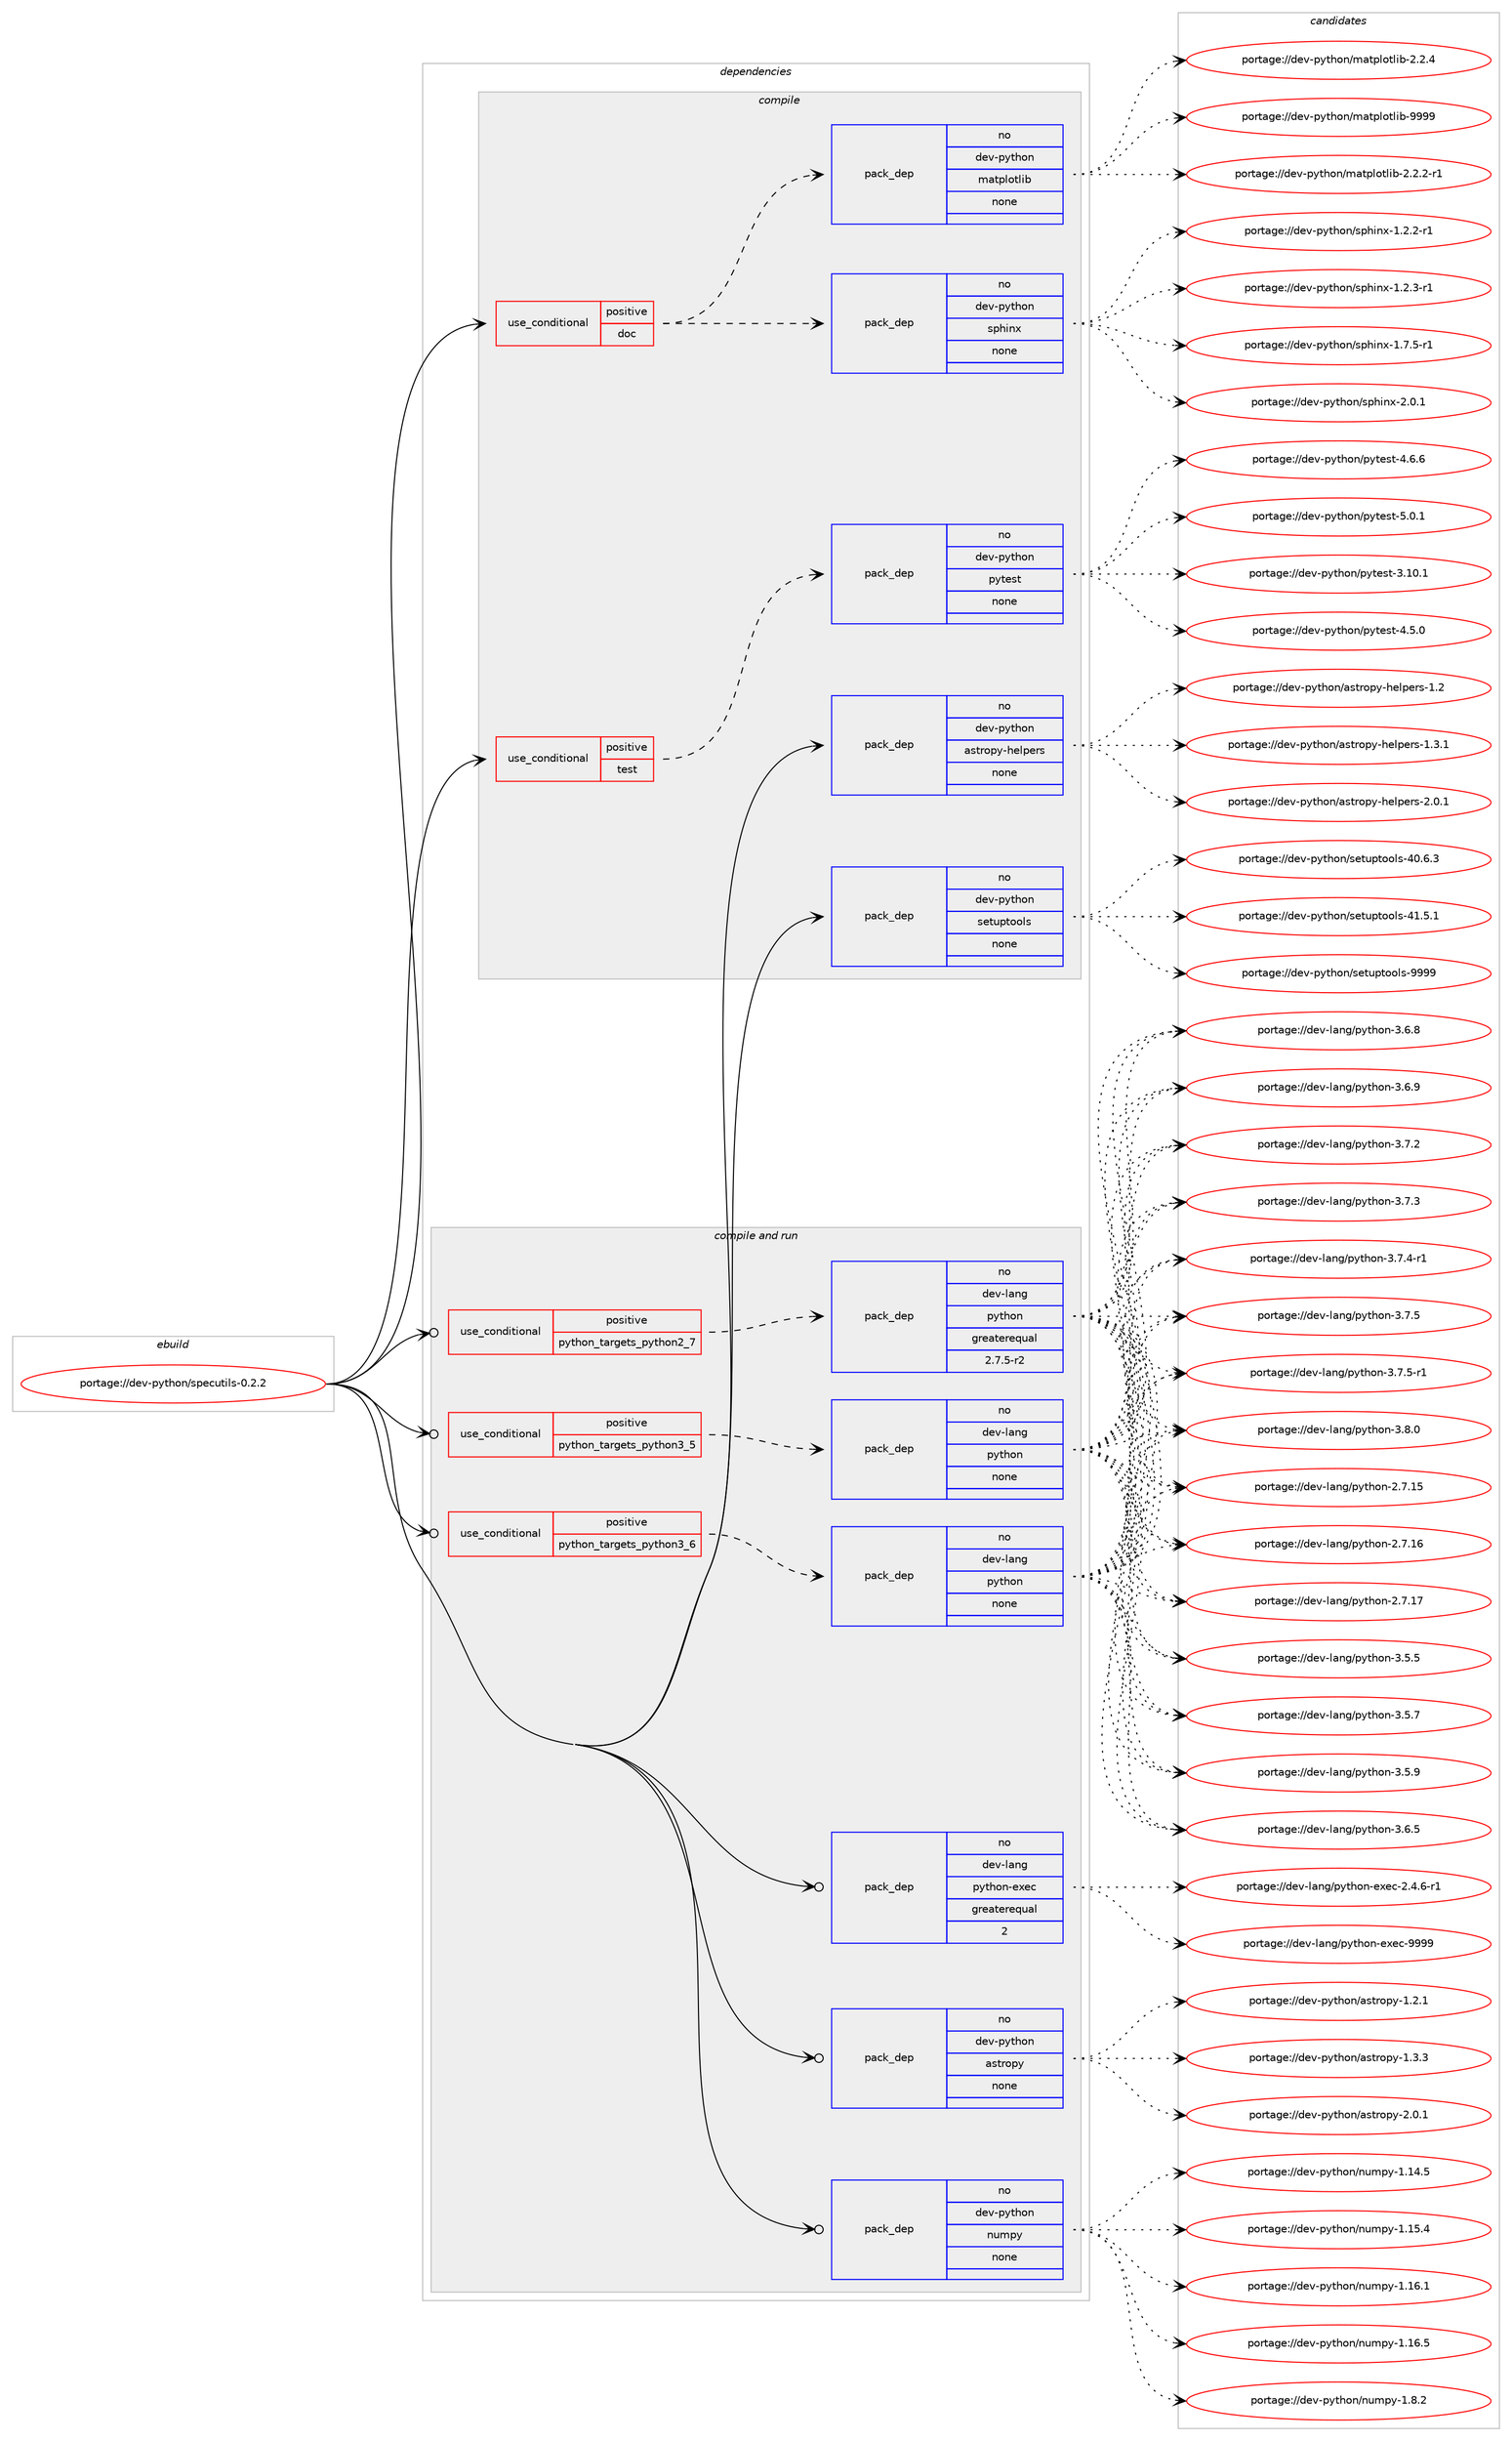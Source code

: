 digraph prolog {

# *************
# Graph options
# *************

newrank=true;
concentrate=true;
compound=true;
graph [rankdir=LR,fontname=Helvetica,fontsize=10,ranksep=1.5];#, ranksep=2.5, nodesep=0.2];
edge  [arrowhead=vee];
node  [fontname=Helvetica,fontsize=10];

# **********
# The ebuild
# **********

subgraph cluster_leftcol {
color=gray;
rank=same;
label=<<i>ebuild</i>>;
id [label="portage://dev-python/specutils-0.2.2", color=red, width=4, href="../dev-python/specutils-0.2.2.svg"];
}

# ****************
# The dependencies
# ****************

subgraph cluster_midcol {
color=gray;
label=<<i>dependencies</i>>;
subgraph cluster_compile {
fillcolor="#eeeeee";
style=filled;
label=<<i>compile</i>>;
subgraph cond38876 {
dependency172877 [label=<<TABLE BORDER="0" CELLBORDER="1" CELLSPACING="0" CELLPADDING="4"><TR><TD ROWSPAN="3" CELLPADDING="10">use_conditional</TD></TR><TR><TD>positive</TD></TR><TR><TD>doc</TD></TR></TABLE>>, shape=none, color=red];
subgraph pack130598 {
dependency172878 [label=<<TABLE BORDER="0" CELLBORDER="1" CELLSPACING="0" CELLPADDING="4" WIDTH="220"><TR><TD ROWSPAN="6" CELLPADDING="30">pack_dep</TD></TR><TR><TD WIDTH="110">no</TD></TR><TR><TD>dev-python</TD></TR><TR><TD>sphinx</TD></TR><TR><TD>none</TD></TR><TR><TD></TD></TR></TABLE>>, shape=none, color=blue];
}
dependency172877:e -> dependency172878:w [weight=20,style="dashed",arrowhead="vee"];
subgraph pack130599 {
dependency172879 [label=<<TABLE BORDER="0" CELLBORDER="1" CELLSPACING="0" CELLPADDING="4" WIDTH="220"><TR><TD ROWSPAN="6" CELLPADDING="30">pack_dep</TD></TR><TR><TD WIDTH="110">no</TD></TR><TR><TD>dev-python</TD></TR><TR><TD>matplotlib</TD></TR><TR><TD>none</TD></TR><TR><TD></TD></TR></TABLE>>, shape=none, color=blue];
}
dependency172877:e -> dependency172879:w [weight=20,style="dashed",arrowhead="vee"];
}
id:e -> dependency172877:w [weight=20,style="solid",arrowhead="vee"];
subgraph cond38877 {
dependency172880 [label=<<TABLE BORDER="0" CELLBORDER="1" CELLSPACING="0" CELLPADDING="4"><TR><TD ROWSPAN="3" CELLPADDING="10">use_conditional</TD></TR><TR><TD>positive</TD></TR><TR><TD>test</TD></TR></TABLE>>, shape=none, color=red];
subgraph pack130600 {
dependency172881 [label=<<TABLE BORDER="0" CELLBORDER="1" CELLSPACING="0" CELLPADDING="4" WIDTH="220"><TR><TD ROWSPAN="6" CELLPADDING="30">pack_dep</TD></TR><TR><TD WIDTH="110">no</TD></TR><TR><TD>dev-python</TD></TR><TR><TD>pytest</TD></TR><TR><TD>none</TD></TR><TR><TD></TD></TR></TABLE>>, shape=none, color=blue];
}
dependency172880:e -> dependency172881:w [weight=20,style="dashed",arrowhead="vee"];
}
id:e -> dependency172880:w [weight=20,style="solid",arrowhead="vee"];
subgraph pack130601 {
dependency172882 [label=<<TABLE BORDER="0" CELLBORDER="1" CELLSPACING="0" CELLPADDING="4" WIDTH="220"><TR><TD ROWSPAN="6" CELLPADDING="30">pack_dep</TD></TR><TR><TD WIDTH="110">no</TD></TR><TR><TD>dev-python</TD></TR><TR><TD>astropy-helpers</TD></TR><TR><TD>none</TD></TR><TR><TD></TD></TR></TABLE>>, shape=none, color=blue];
}
id:e -> dependency172882:w [weight=20,style="solid",arrowhead="vee"];
subgraph pack130602 {
dependency172883 [label=<<TABLE BORDER="0" CELLBORDER="1" CELLSPACING="0" CELLPADDING="4" WIDTH="220"><TR><TD ROWSPAN="6" CELLPADDING="30">pack_dep</TD></TR><TR><TD WIDTH="110">no</TD></TR><TR><TD>dev-python</TD></TR><TR><TD>setuptools</TD></TR><TR><TD>none</TD></TR><TR><TD></TD></TR></TABLE>>, shape=none, color=blue];
}
id:e -> dependency172883:w [weight=20,style="solid",arrowhead="vee"];
}
subgraph cluster_compileandrun {
fillcolor="#eeeeee";
style=filled;
label=<<i>compile and run</i>>;
subgraph cond38878 {
dependency172884 [label=<<TABLE BORDER="0" CELLBORDER="1" CELLSPACING="0" CELLPADDING="4"><TR><TD ROWSPAN="3" CELLPADDING="10">use_conditional</TD></TR><TR><TD>positive</TD></TR><TR><TD>python_targets_python2_7</TD></TR></TABLE>>, shape=none, color=red];
subgraph pack130603 {
dependency172885 [label=<<TABLE BORDER="0" CELLBORDER="1" CELLSPACING="0" CELLPADDING="4" WIDTH="220"><TR><TD ROWSPAN="6" CELLPADDING="30">pack_dep</TD></TR><TR><TD WIDTH="110">no</TD></TR><TR><TD>dev-lang</TD></TR><TR><TD>python</TD></TR><TR><TD>greaterequal</TD></TR><TR><TD>2.7.5-r2</TD></TR></TABLE>>, shape=none, color=blue];
}
dependency172884:e -> dependency172885:w [weight=20,style="dashed",arrowhead="vee"];
}
id:e -> dependency172884:w [weight=20,style="solid",arrowhead="odotvee"];
subgraph cond38879 {
dependency172886 [label=<<TABLE BORDER="0" CELLBORDER="1" CELLSPACING="0" CELLPADDING="4"><TR><TD ROWSPAN="3" CELLPADDING="10">use_conditional</TD></TR><TR><TD>positive</TD></TR><TR><TD>python_targets_python3_5</TD></TR></TABLE>>, shape=none, color=red];
subgraph pack130604 {
dependency172887 [label=<<TABLE BORDER="0" CELLBORDER="1" CELLSPACING="0" CELLPADDING="4" WIDTH="220"><TR><TD ROWSPAN="6" CELLPADDING="30">pack_dep</TD></TR><TR><TD WIDTH="110">no</TD></TR><TR><TD>dev-lang</TD></TR><TR><TD>python</TD></TR><TR><TD>none</TD></TR><TR><TD></TD></TR></TABLE>>, shape=none, color=blue];
}
dependency172886:e -> dependency172887:w [weight=20,style="dashed",arrowhead="vee"];
}
id:e -> dependency172886:w [weight=20,style="solid",arrowhead="odotvee"];
subgraph cond38880 {
dependency172888 [label=<<TABLE BORDER="0" CELLBORDER="1" CELLSPACING="0" CELLPADDING="4"><TR><TD ROWSPAN="3" CELLPADDING="10">use_conditional</TD></TR><TR><TD>positive</TD></TR><TR><TD>python_targets_python3_6</TD></TR></TABLE>>, shape=none, color=red];
subgraph pack130605 {
dependency172889 [label=<<TABLE BORDER="0" CELLBORDER="1" CELLSPACING="0" CELLPADDING="4" WIDTH="220"><TR><TD ROWSPAN="6" CELLPADDING="30">pack_dep</TD></TR><TR><TD WIDTH="110">no</TD></TR><TR><TD>dev-lang</TD></TR><TR><TD>python</TD></TR><TR><TD>none</TD></TR><TR><TD></TD></TR></TABLE>>, shape=none, color=blue];
}
dependency172888:e -> dependency172889:w [weight=20,style="dashed",arrowhead="vee"];
}
id:e -> dependency172888:w [weight=20,style="solid",arrowhead="odotvee"];
subgraph pack130606 {
dependency172890 [label=<<TABLE BORDER="0" CELLBORDER="1" CELLSPACING="0" CELLPADDING="4" WIDTH="220"><TR><TD ROWSPAN="6" CELLPADDING="30">pack_dep</TD></TR><TR><TD WIDTH="110">no</TD></TR><TR><TD>dev-lang</TD></TR><TR><TD>python-exec</TD></TR><TR><TD>greaterequal</TD></TR><TR><TD>2</TD></TR></TABLE>>, shape=none, color=blue];
}
id:e -> dependency172890:w [weight=20,style="solid",arrowhead="odotvee"];
subgraph pack130607 {
dependency172891 [label=<<TABLE BORDER="0" CELLBORDER="1" CELLSPACING="0" CELLPADDING="4" WIDTH="220"><TR><TD ROWSPAN="6" CELLPADDING="30">pack_dep</TD></TR><TR><TD WIDTH="110">no</TD></TR><TR><TD>dev-python</TD></TR><TR><TD>astropy</TD></TR><TR><TD>none</TD></TR><TR><TD></TD></TR></TABLE>>, shape=none, color=blue];
}
id:e -> dependency172891:w [weight=20,style="solid",arrowhead="odotvee"];
subgraph pack130608 {
dependency172892 [label=<<TABLE BORDER="0" CELLBORDER="1" CELLSPACING="0" CELLPADDING="4" WIDTH="220"><TR><TD ROWSPAN="6" CELLPADDING="30">pack_dep</TD></TR><TR><TD WIDTH="110">no</TD></TR><TR><TD>dev-python</TD></TR><TR><TD>numpy</TD></TR><TR><TD>none</TD></TR><TR><TD></TD></TR></TABLE>>, shape=none, color=blue];
}
id:e -> dependency172892:w [weight=20,style="solid",arrowhead="odotvee"];
}
subgraph cluster_run {
fillcolor="#eeeeee";
style=filled;
label=<<i>run</i>>;
}
}

# **************
# The candidates
# **************

subgraph cluster_choices {
rank=same;
color=gray;
label=<<i>candidates</i>>;

subgraph choice130598 {
color=black;
nodesep=1;
choiceportage10010111845112121116104111110471151121041051101204549465046504511449 [label="portage://dev-python/sphinx-1.2.2-r1", color=red, width=4,href="../dev-python/sphinx-1.2.2-r1.svg"];
choiceportage10010111845112121116104111110471151121041051101204549465046514511449 [label="portage://dev-python/sphinx-1.2.3-r1", color=red, width=4,href="../dev-python/sphinx-1.2.3-r1.svg"];
choiceportage10010111845112121116104111110471151121041051101204549465546534511449 [label="portage://dev-python/sphinx-1.7.5-r1", color=red, width=4,href="../dev-python/sphinx-1.7.5-r1.svg"];
choiceportage1001011184511212111610411111047115112104105110120455046484649 [label="portage://dev-python/sphinx-2.0.1", color=red, width=4,href="../dev-python/sphinx-2.0.1.svg"];
dependency172878:e -> choiceportage10010111845112121116104111110471151121041051101204549465046504511449:w [style=dotted,weight="100"];
dependency172878:e -> choiceportage10010111845112121116104111110471151121041051101204549465046514511449:w [style=dotted,weight="100"];
dependency172878:e -> choiceportage10010111845112121116104111110471151121041051101204549465546534511449:w [style=dotted,weight="100"];
dependency172878:e -> choiceportage1001011184511212111610411111047115112104105110120455046484649:w [style=dotted,weight="100"];
}
subgraph choice130599 {
color=black;
nodesep=1;
choiceportage100101118451121211161041111104710997116112108111116108105984550465046504511449 [label="portage://dev-python/matplotlib-2.2.2-r1", color=red, width=4,href="../dev-python/matplotlib-2.2.2-r1.svg"];
choiceportage10010111845112121116104111110471099711611210811111610810598455046504652 [label="portage://dev-python/matplotlib-2.2.4", color=red, width=4,href="../dev-python/matplotlib-2.2.4.svg"];
choiceportage100101118451121211161041111104710997116112108111116108105984557575757 [label="portage://dev-python/matplotlib-9999", color=red, width=4,href="../dev-python/matplotlib-9999.svg"];
dependency172879:e -> choiceportage100101118451121211161041111104710997116112108111116108105984550465046504511449:w [style=dotted,weight="100"];
dependency172879:e -> choiceportage10010111845112121116104111110471099711611210811111610810598455046504652:w [style=dotted,weight="100"];
dependency172879:e -> choiceportage100101118451121211161041111104710997116112108111116108105984557575757:w [style=dotted,weight="100"];
}
subgraph choice130600 {
color=black;
nodesep=1;
choiceportage100101118451121211161041111104711212111610111511645514649484649 [label="portage://dev-python/pytest-3.10.1", color=red, width=4,href="../dev-python/pytest-3.10.1.svg"];
choiceportage1001011184511212111610411111047112121116101115116455246534648 [label="portage://dev-python/pytest-4.5.0", color=red, width=4,href="../dev-python/pytest-4.5.0.svg"];
choiceportage1001011184511212111610411111047112121116101115116455246544654 [label="portage://dev-python/pytest-4.6.6", color=red, width=4,href="../dev-python/pytest-4.6.6.svg"];
choiceportage1001011184511212111610411111047112121116101115116455346484649 [label="portage://dev-python/pytest-5.0.1", color=red, width=4,href="../dev-python/pytest-5.0.1.svg"];
dependency172881:e -> choiceportage100101118451121211161041111104711212111610111511645514649484649:w [style=dotted,weight="100"];
dependency172881:e -> choiceportage1001011184511212111610411111047112121116101115116455246534648:w [style=dotted,weight="100"];
dependency172881:e -> choiceportage1001011184511212111610411111047112121116101115116455246544654:w [style=dotted,weight="100"];
dependency172881:e -> choiceportage1001011184511212111610411111047112121116101115116455346484649:w [style=dotted,weight="100"];
}
subgraph choice130601 {
color=black;
nodesep=1;
choiceportage1001011184511212111610411111047971151161141111121214510410110811210111411545494650 [label="portage://dev-python/astropy-helpers-1.2", color=red, width=4,href="../dev-python/astropy-helpers-1.2.svg"];
choiceportage10010111845112121116104111110479711511611411111212145104101108112101114115454946514649 [label="portage://dev-python/astropy-helpers-1.3.1", color=red, width=4,href="../dev-python/astropy-helpers-1.3.1.svg"];
choiceportage10010111845112121116104111110479711511611411111212145104101108112101114115455046484649 [label="portage://dev-python/astropy-helpers-2.0.1", color=red, width=4,href="../dev-python/astropy-helpers-2.0.1.svg"];
dependency172882:e -> choiceportage1001011184511212111610411111047971151161141111121214510410110811210111411545494650:w [style=dotted,weight="100"];
dependency172882:e -> choiceportage10010111845112121116104111110479711511611411111212145104101108112101114115454946514649:w [style=dotted,weight="100"];
dependency172882:e -> choiceportage10010111845112121116104111110479711511611411111212145104101108112101114115455046484649:w [style=dotted,weight="100"];
}
subgraph choice130602 {
color=black;
nodesep=1;
choiceportage100101118451121211161041111104711510111611711211611111110811545524846544651 [label="portage://dev-python/setuptools-40.6.3", color=red, width=4,href="../dev-python/setuptools-40.6.3.svg"];
choiceportage100101118451121211161041111104711510111611711211611111110811545524946534649 [label="portage://dev-python/setuptools-41.5.1", color=red, width=4,href="../dev-python/setuptools-41.5.1.svg"];
choiceportage10010111845112121116104111110471151011161171121161111111081154557575757 [label="portage://dev-python/setuptools-9999", color=red, width=4,href="../dev-python/setuptools-9999.svg"];
dependency172883:e -> choiceportage100101118451121211161041111104711510111611711211611111110811545524846544651:w [style=dotted,weight="100"];
dependency172883:e -> choiceportage100101118451121211161041111104711510111611711211611111110811545524946534649:w [style=dotted,weight="100"];
dependency172883:e -> choiceportage10010111845112121116104111110471151011161171121161111111081154557575757:w [style=dotted,weight="100"];
}
subgraph choice130603 {
color=black;
nodesep=1;
choiceportage10010111845108971101034711212111610411111045504655464953 [label="portage://dev-lang/python-2.7.15", color=red, width=4,href="../dev-lang/python-2.7.15.svg"];
choiceportage10010111845108971101034711212111610411111045504655464954 [label="portage://dev-lang/python-2.7.16", color=red, width=4,href="../dev-lang/python-2.7.16.svg"];
choiceportage10010111845108971101034711212111610411111045504655464955 [label="portage://dev-lang/python-2.7.17", color=red, width=4,href="../dev-lang/python-2.7.17.svg"];
choiceportage100101118451089711010347112121116104111110455146534653 [label="portage://dev-lang/python-3.5.5", color=red, width=4,href="../dev-lang/python-3.5.5.svg"];
choiceportage100101118451089711010347112121116104111110455146534655 [label="portage://dev-lang/python-3.5.7", color=red, width=4,href="../dev-lang/python-3.5.7.svg"];
choiceportage100101118451089711010347112121116104111110455146534657 [label="portage://dev-lang/python-3.5.9", color=red, width=4,href="../dev-lang/python-3.5.9.svg"];
choiceportage100101118451089711010347112121116104111110455146544653 [label="portage://dev-lang/python-3.6.5", color=red, width=4,href="../dev-lang/python-3.6.5.svg"];
choiceportage100101118451089711010347112121116104111110455146544656 [label="portage://dev-lang/python-3.6.8", color=red, width=4,href="../dev-lang/python-3.6.8.svg"];
choiceportage100101118451089711010347112121116104111110455146544657 [label="portage://dev-lang/python-3.6.9", color=red, width=4,href="../dev-lang/python-3.6.9.svg"];
choiceportage100101118451089711010347112121116104111110455146554650 [label="portage://dev-lang/python-3.7.2", color=red, width=4,href="../dev-lang/python-3.7.2.svg"];
choiceportage100101118451089711010347112121116104111110455146554651 [label="portage://dev-lang/python-3.7.3", color=red, width=4,href="../dev-lang/python-3.7.3.svg"];
choiceportage1001011184510897110103471121211161041111104551465546524511449 [label="portage://dev-lang/python-3.7.4-r1", color=red, width=4,href="../dev-lang/python-3.7.4-r1.svg"];
choiceportage100101118451089711010347112121116104111110455146554653 [label="portage://dev-lang/python-3.7.5", color=red, width=4,href="../dev-lang/python-3.7.5.svg"];
choiceportage1001011184510897110103471121211161041111104551465546534511449 [label="portage://dev-lang/python-3.7.5-r1", color=red, width=4,href="../dev-lang/python-3.7.5-r1.svg"];
choiceportage100101118451089711010347112121116104111110455146564648 [label="portage://dev-lang/python-3.8.0", color=red, width=4,href="../dev-lang/python-3.8.0.svg"];
dependency172885:e -> choiceportage10010111845108971101034711212111610411111045504655464953:w [style=dotted,weight="100"];
dependency172885:e -> choiceportage10010111845108971101034711212111610411111045504655464954:w [style=dotted,weight="100"];
dependency172885:e -> choiceportage10010111845108971101034711212111610411111045504655464955:w [style=dotted,weight="100"];
dependency172885:e -> choiceportage100101118451089711010347112121116104111110455146534653:w [style=dotted,weight="100"];
dependency172885:e -> choiceportage100101118451089711010347112121116104111110455146534655:w [style=dotted,weight="100"];
dependency172885:e -> choiceportage100101118451089711010347112121116104111110455146534657:w [style=dotted,weight="100"];
dependency172885:e -> choiceportage100101118451089711010347112121116104111110455146544653:w [style=dotted,weight="100"];
dependency172885:e -> choiceportage100101118451089711010347112121116104111110455146544656:w [style=dotted,weight="100"];
dependency172885:e -> choiceportage100101118451089711010347112121116104111110455146544657:w [style=dotted,weight="100"];
dependency172885:e -> choiceportage100101118451089711010347112121116104111110455146554650:w [style=dotted,weight="100"];
dependency172885:e -> choiceportage100101118451089711010347112121116104111110455146554651:w [style=dotted,weight="100"];
dependency172885:e -> choiceportage1001011184510897110103471121211161041111104551465546524511449:w [style=dotted,weight="100"];
dependency172885:e -> choiceportage100101118451089711010347112121116104111110455146554653:w [style=dotted,weight="100"];
dependency172885:e -> choiceportage1001011184510897110103471121211161041111104551465546534511449:w [style=dotted,weight="100"];
dependency172885:e -> choiceportage100101118451089711010347112121116104111110455146564648:w [style=dotted,weight="100"];
}
subgraph choice130604 {
color=black;
nodesep=1;
choiceportage10010111845108971101034711212111610411111045504655464953 [label="portage://dev-lang/python-2.7.15", color=red, width=4,href="../dev-lang/python-2.7.15.svg"];
choiceportage10010111845108971101034711212111610411111045504655464954 [label="portage://dev-lang/python-2.7.16", color=red, width=4,href="../dev-lang/python-2.7.16.svg"];
choiceportage10010111845108971101034711212111610411111045504655464955 [label="portage://dev-lang/python-2.7.17", color=red, width=4,href="../dev-lang/python-2.7.17.svg"];
choiceportage100101118451089711010347112121116104111110455146534653 [label="portage://dev-lang/python-3.5.5", color=red, width=4,href="../dev-lang/python-3.5.5.svg"];
choiceportage100101118451089711010347112121116104111110455146534655 [label="portage://dev-lang/python-3.5.7", color=red, width=4,href="../dev-lang/python-3.5.7.svg"];
choiceportage100101118451089711010347112121116104111110455146534657 [label="portage://dev-lang/python-3.5.9", color=red, width=4,href="../dev-lang/python-3.5.9.svg"];
choiceportage100101118451089711010347112121116104111110455146544653 [label="portage://dev-lang/python-3.6.5", color=red, width=4,href="../dev-lang/python-3.6.5.svg"];
choiceportage100101118451089711010347112121116104111110455146544656 [label="portage://dev-lang/python-3.6.8", color=red, width=4,href="../dev-lang/python-3.6.8.svg"];
choiceportage100101118451089711010347112121116104111110455146544657 [label="portage://dev-lang/python-3.6.9", color=red, width=4,href="../dev-lang/python-3.6.9.svg"];
choiceportage100101118451089711010347112121116104111110455146554650 [label="portage://dev-lang/python-3.7.2", color=red, width=4,href="../dev-lang/python-3.7.2.svg"];
choiceportage100101118451089711010347112121116104111110455146554651 [label="portage://dev-lang/python-3.7.3", color=red, width=4,href="../dev-lang/python-3.7.3.svg"];
choiceportage1001011184510897110103471121211161041111104551465546524511449 [label="portage://dev-lang/python-3.7.4-r1", color=red, width=4,href="../dev-lang/python-3.7.4-r1.svg"];
choiceportage100101118451089711010347112121116104111110455146554653 [label="portage://dev-lang/python-3.7.5", color=red, width=4,href="../dev-lang/python-3.7.5.svg"];
choiceportage1001011184510897110103471121211161041111104551465546534511449 [label="portage://dev-lang/python-3.7.5-r1", color=red, width=4,href="../dev-lang/python-3.7.5-r1.svg"];
choiceportage100101118451089711010347112121116104111110455146564648 [label="portage://dev-lang/python-3.8.0", color=red, width=4,href="../dev-lang/python-3.8.0.svg"];
dependency172887:e -> choiceportage10010111845108971101034711212111610411111045504655464953:w [style=dotted,weight="100"];
dependency172887:e -> choiceportage10010111845108971101034711212111610411111045504655464954:w [style=dotted,weight="100"];
dependency172887:e -> choiceportage10010111845108971101034711212111610411111045504655464955:w [style=dotted,weight="100"];
dependency172887:e -> choiceportage100101118451089711010347112121116104111110455146534653:w [style=dotted,weight="100"];
dependency172887:e -> choiceportage100101118451089711010347112121116104111110455146534655:w [style=dotted,weight="100"];
dependency172887:e -> choiceportage100101118451089711010347112121116104111110455146534657:w [style=dotted,weight="100"];
dependency172887:e -> choiceportage100101118451089711010347112121116104111110455146544653:w [style=dotted,weight="100"];
dependency172887:e -> choiceportage100101118451089711010347112121116104111110455146544656:w [style=dotted,weight="100"];
dependency172887:e -> choiceportage100101118451089711010347112121116104111110455146544657:w [style=dotted,weight="100"];
dependency172887:e -> choiceportage100101118451089711010347112121116104111110455146554650:w [style=dotted,weight="100"];
dependency172887:e -> choiceportage100101118451089711010347112121116104111110455146554651:w [style=dotted,weight="100"];
dependency172887:e -> choiceportage1001011184510897110103471121211161041111104551465546524511449:w [style=dotted,weight="100"];
dependency172887:e -> choiceportage100101118451089711010347112121116104111110455146554653:w [style=dotted,weight="100"];
dependency172887:e -> choiceportage1001011184510897110103471121211161041111104551465546534511449:w [style=dotted,weight="100"];
dependency172887:e -> choiceportage100101118451089711010347112121116104111110455146564648:w [style=dotted,weight="100"];
}
subgraph choice130605 {
color=black;
nodesep=1;
choiceportage10010111845108971101034711212111610411111045504655464953 [label="portage://dev-lang/python-2.7.15", color=red, width=4,href="../dev-lang/python-2.7.15.svg"];
choiceportage10010111845108971101034711212111610411111045504655464954 [label="portage://dev-lang/python-2.7.16", color=red, width=4,href="../dev-lang/python-2.7.16.svg"];
choiceportage10010111845108971101034711212111610411111045504655464955 [label="portage://dev-lang/python-2.7.17", color=red, width=4,href="../dev-lang/python-2.7.17.svg"];
choiceportage100101118451089711010347112121116104111110455146534653 [label="portage://dev-lang/python-3.5.5", color=red, width=4,href="../dev-lang/python-3.5.5.svg"];
choiceportage100101118451089711010347112121116104111110455146534655 [label="portage://dev-lang/python-3.5.7", color=red, width=4,href="../dev-lang/python-3.5.7.svg"];
choiceportage100101118451089711010347112121116104111110455146534657 [label="portage://dev-lang/python-3.5.9", color=red, width=4,href="../dev-lang/python-3.5.9.svg"];
choiceportage100101118451089711010347112121116104111110455146544653 [label="portage://dev-lang/python-3.6.5", color=red, width=4,href="../dev-lang/python-3.6.5.svg"];
choiceportage100101118451089711010347112121116104111110455146544656 [label="portage://dev-lang/python-3.6.8", color=red, width=4,href="../dev-lang/python-3.6.8.svg"];
choiceportage100101118451089711010347112121116104111110455146544657 [label="portage://dev-lang/python-3.6.9", color=red, width=4,href="../dev-lang/python-3.6.9.svg"];
choiceportage100101118451089711010347112121116104111110455146554650 [label="portage://dev-lang/python-3.7.2", color=red, width=4,href="../dev-lang/python-3.7.2.svg"];
choiceportage100101118451089711010347112121116104111110455146554651 [label="portage://dev-lang/python-3.7.3", color=red, width=4,href="../dev-lang/python-3.7.3.svg"];
choiceportage1001011184510897110103471121211161041111104551465546524511449 [label="portage://dev-lang/python-3.7.4-r1", color=red, width=4,href="../dev-lang/python-3.7.4-r1.svg"];
choiceportage100101118451089711010347112121116104111110455146554653 [label="portage://dev-lang/python-3.7.5", color=red, width=4,href="../dev-lang/python-3.7.5.svg"];
choiceportage1001011184510897110103471121211161041111104551465546534511449 [label="portage://dev-lang/python-3.7.5-r1", color=red, width=4,href="../dev-lang/python-3.7.5-r1.svg"];
choiceportage100101118451089711010347112121116104111110455146564648 [label="portage://dev-lang/python-3.8.0", color=red, width=4,href="../dev-lang/python-3.8.0.svg"];
dependency172889:e -> choiceportage10010111845108971101034711212111610411111045504655464953:w [style=dotted,weight="100"];
dependency172889:e -> choiceportage10010111845108971101034711212111610411111045504655464954:w [style=dotted,weight="100"];
dependency172889:e -> choiceportage10010111845108971101034711212111610411111045504655464955:w [style=dotted,weight="100"];
dependency172889:e -> choiceportage100101118451089711010347112121116104111110455146534653:w [style=dotted,weight="100"];
dependency172889:e -> choiceportage100101118451089711010347112121116104111110455146534655:w [style=dotted,weight="100"];
dependency172889:e -> choiceportage100101118451089711010347112121116104111110455146534657:w [style=dotted,weight="100"];
dependency172889:e -> choiceportage100101118451089711010347112121116104111110455146544653:w [style=dotted,weight="100"];
dependency172889:e -> choiceportage100101118451089711010347112121116104111110455146544656:w [style=dotted,weight="100"];
dependency172889:e -> choiceportage100101118451089711010347112121116104111110455146544657:w [style=dotted,weight="100"];
dependency172889:e -> choiceportage100101118451089711010347112121116104111110455146554650:w [style=dotted,weight="100"];
dependency172889:e -> choiceportage100101118451089711010347112121116104111110455146554651:w [style=dotted,weight="100"];
dependency172889:e -> choiceportage1001011184510897110103471121211161041111104551465546524511449:w [style=dotted,weight="100"];
dependency172889:e -> choiceportage100101118451089711010347112121116104111110455146554653:w [style=dotted,weight="100"];
dependency172889:e -> choiceportage1001011184510897110103471121211161041111104551465546534511449:w [style=dotted,weight="100"];
dependency172889:e -> choiceportage100101118451089711010347112121116104111110455146564648:w [style=dotted,weight="100"];
}
subgraph choice130606 {
color=black;
nodesep=1;
choiceportage10010111845108971101034711212111610411111045101120101994550465246544511449 [label="portage://dev-lang/python-exec-2.4.6-r1", color=red, width=4,href="../dev-lang/python-exec-2.4.6-r1.svg"];
choiceportage10010111845108971101034711212111610411111045101120101994557575757 [label="portage://dev-lang/python-exec-9999", color=red, width=4,href="../dev-lang/python-exec-9999.svg"];
dependency172890:e -> choiceportage10010111845108971101034711212111610411111045101120101994550465246544511449:w [style=dotted,weight="100"];
dependency172890:e -> choiceportage10010111845108971101034711212111610411111045101120101994557575757:w [style=dotted,weight="100"];
}
subgraph choice130607 {
color=black;
nodesep=1;
choiceportage100101118451121211161041111104797115116114111112121454946504649 [label="portage://dev-python/astropy-1.2.1", color=red, width=4,href="../dev-python/astropy-1.2.1.svg"];
choiceportage100101118451121211161041111104797115116114111112121454946514651 [label="portage://dev-python/astropy-1.3.3", color=red, width=4,href="../dev-python/astropy-1.3.3.svg"];
choiceportage100101118451121211161041111104797115116114111112121455046484649 [label="portage://dev-python/astropy-2.0.1", color=red, width=4,href="../dev-python/astropy-2.0.1.svg"];
dependency172891:e -> choiceportage100101118451121211161041111104797115116114111112121454946504649:w [style=dotted,weight="100"];
dependency172891:e -> choiceportage100101118451121211161041111104797115116114111112121454946514651:w [style=dotted,weight="100"];
dependency172891:e -> choiceportage100101118451121211161041111104797115116114111112121455046484649:w [style=dotted,weight="100"];
}
subgraph choice130608 {
color=black;
nodesep=1;
choiceportage100101118451121211161041111104711011710911212145494649524653 [label="portage://dev-python/numpy-1.14.5", color=red, width=4,href="../dev-python/numpy-1.14.5.svg"];
choiceportage100101118451121211161041111104711011710911212145494649534652 [label="portage://dev-python/numpy-1.15.4", color=red, width=4,href="../dev-python/numpy-1.15.4.svg"];
choiceportage100101118451121211161041111104711011710911212145494649544649 [label="portage://dev-python/numpy-1.16.1", color=red, width=4,href="../dev-python/numpy-1.16.1.svg"];
choiceportage100101118451121211161041111104711011710911212145494649544653 [label="portage://dev-python/numpy-1.16.5", color=red, width=4,href="../dev-python/numpy-1.16.5.svg"];
choiceportage1001011184511212111610411111047110117109112121454946564650 [label="portage://dev-python/numpy-1.8.2", color=red, width=4,href="../dev-python/numpy-1.8.2.svg"];
dependency172892:e -> choiceportage100101118451121211161041111104711011710911212145494649524653:w [style=dotted,weight="100"];
dependency172892:e -> choiceportage100101118451121211161041111104711011710911212145494649534652:w [style=dotted,weight="100"];
dependency172892:e -> choiceportage100101118451121211161041111104711011710911212145494649544649:w [style=dotted,weight="100"];
dependency172892:e -> choiceportage100101118451121211161041111104711011710911212145494649544653:w [style=dotted,weight="100"];
dependency172892:e -> choiceportage1001011184511212111610411111047110117109112121454946564650:w [style=dotted,weight="100"];
}
}

}
